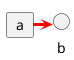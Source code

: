 {
  "sha1": "rkuzuux5rld650m5oteig6ap46nsvkz",
  "insertion": {
    "when": "2024-06-04T17:28:43.976Z",
    "url": "https://github.com/plantuml/plantuml/issues/1702",
    "user": "plantuml@gmail.com"
  }
}
@startuml
!pragma layout smetana

<style>
.a {
  LineThickness 3
  Linecolor red
}
</style>

card a
a -> b <<a>>
@enduml
